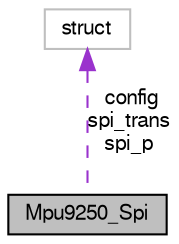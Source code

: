 digraph "Mpu9250_Spi"
{
  edge [fontname="FreeSans",fontsize="10",labelfontname="FreeSans",labelfontsize="10"];
  node [fontname="FreeSans",fontsize="10",shape=record];
  Node1 [label="Mpu9250_Spi",height=0.2,width=0.4,color="black", fillcolor="grey75", style="filled", fontcolor="black"];
  Node2 -> Node1 [dir="back",color="darkorchid3",fontsize="10",style="dashed",label=" config\nspi_trans\nspi_p" ,fontname="FreeSans"];
  Node2 [label="struct",height=0.2,width=0.4,color="grey75", fillcolor="white", style="filled"];
}
